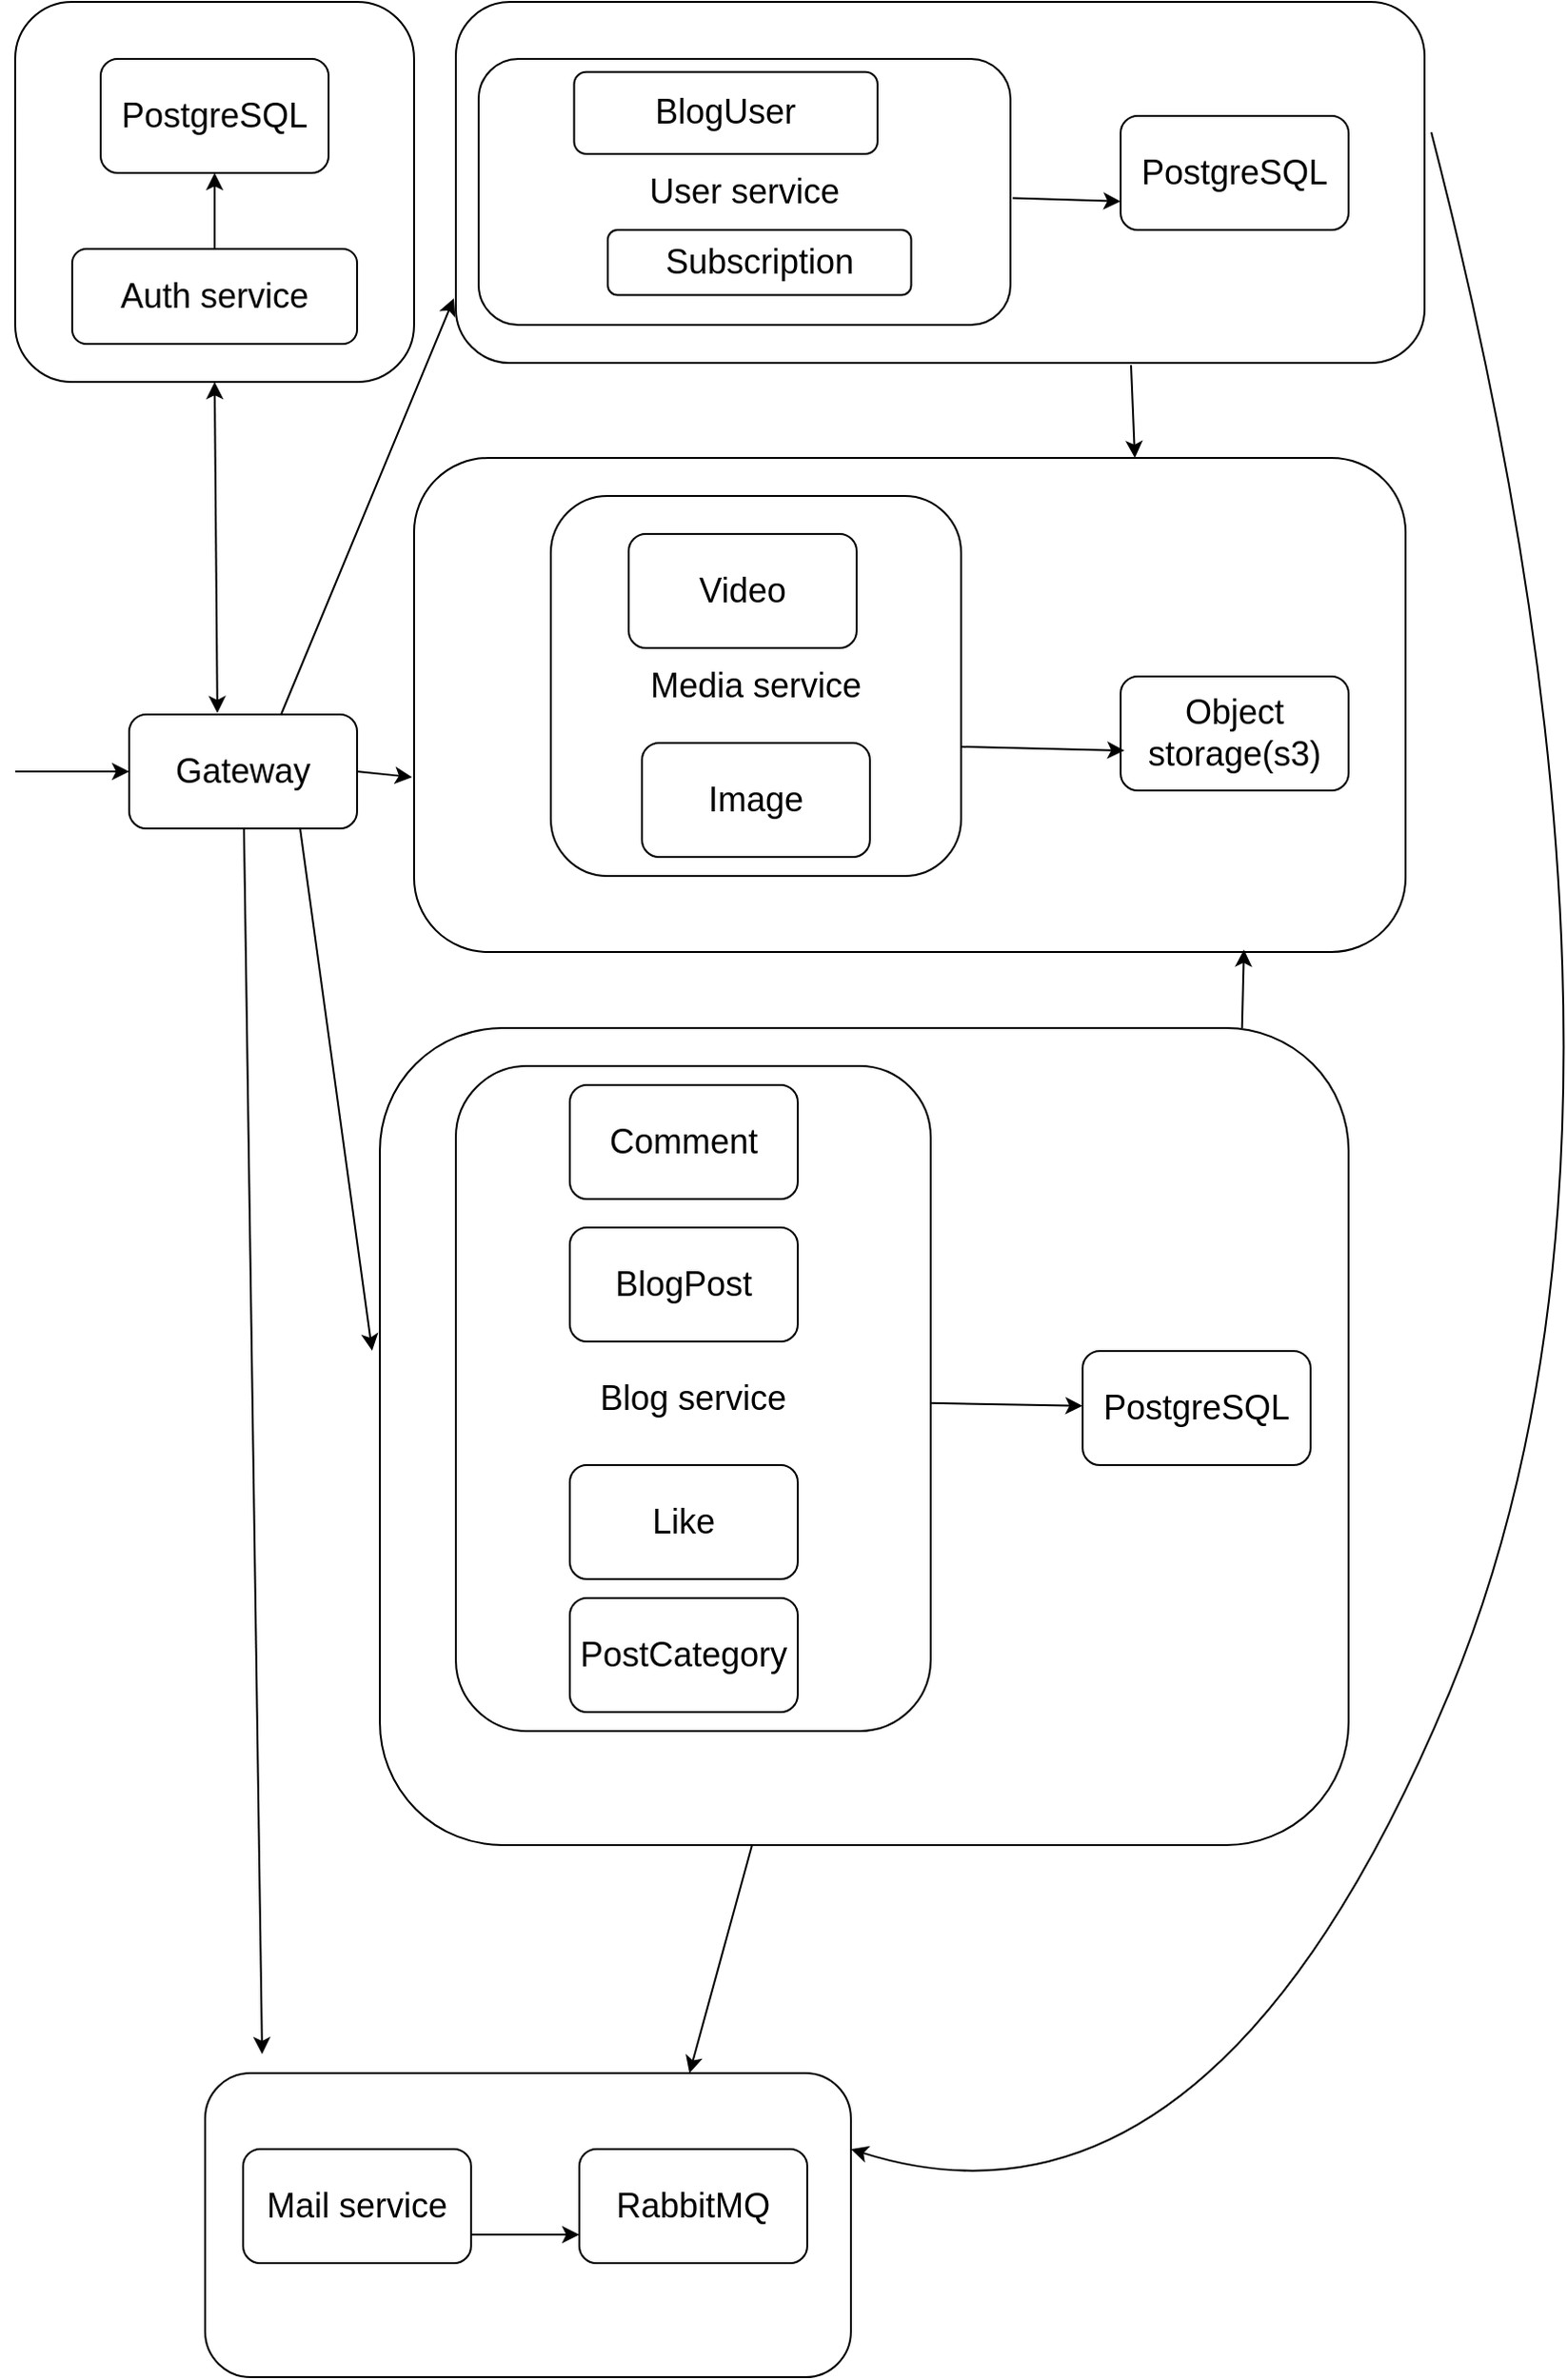<mxfile version="24.1.0" type="github">
  <diagram name="Страница — 1" id="rwgA5BPk8sBzmZya6ONt">
    <mxGraphModel dx="1755" dy="1072" grid="1" gridSize="10" guides="1" tooltips="1" connect="1" arrows="1" fold="1" page="1" pageScale="1" pageWidth="827" pageHeight="1169" math="0" shadow="0">
      <root>
        <mxCell id="0" />
        <mxCell id="1" parent="0" />
        <mxCell id="J2u4H_Q9Re1nwNwx0uTC-20" value="" style="rounded=1;whiteSpace=wrap;html=1;" vertex="1" parent="1">
          <mxGeometry x="10" y="180" width="210" height="200" as="geometry" />
        </mxCell>
        <mxCell id="uoVfsjoM4IQGvuYFjnLu-93" value="" style="rounded=1;whiteSpace=wrap;html=1;" parent="1" vertex="1">
          <mxGeometry x="110" y="1270" width="340" height="160" as="geometry" />
        </mxCell>
        <mxCell id="uoVfsjoM4IQGvuYFjnLu-91" value="" style="rounded=1;whiteSpace=wrap;html=1;" parent="1" vertex="1">
          <mxGeometry x="220" y="420" width="522" height="260" as="geometry" />
        </mxCell>
        <mxCell id="uoVfsjoM4IQGvuYFjnLu-90" value="" style="rounded=1;whiteSpace=wrap;html=1;" parent="1" vertex="1">
          <mxGeometry x="242" y="180" width="510" height="190" as="geometry" />
        </mxCell>
        <mxCell id="uoVfsjoM4IQGvuYFjnLu-15" value="&lt;font style=&quot;font-size: 18px;&quot;&gt;Mail service&lt;/font&gt;" style="rounded=1;whiteSpace=wrap;html=1;" parent="1" vertex="1">
          <mxGeometry x="130" y="1310" width="120" height="60" as="geometry" />
        </mxCell>
        <mxCell id="uoVfsjoM4IQGvuYFjnLu-20" value="&lt;font style=&quot;font-size: 18px;&quot;&gt;Gateway&lt;/font&gt;" style="rounded=1;whiteSpace=wrap;html=1;" parent="1" vertex="1">
          <mxGeometry x="70" y="555" width="120" height="60" as="geometry" />
        </mxCell>
        <mxCell id="uoVfsjoM4IQGvuYFjnLu-24" value="" style="endArrow=classic;html=1;rounded=0;entryX=-0.002;entryY=0.821;entryDx=0;entryDy=0;entryPerimeter=0;" parent="1" target="uoVfsjoM4IQGvuYFjnLu-90" edge="1">
          <mxGeometry width="50" height="50" relative="1" as="geometry">
            <mxPoint x="150" y="555" as="sourcePoint" />
            <mxPoint x="200" y="505" as="targetPoint" />
          </mxGeometry>
        </mxCell>
        <mxCell id="uoVfsjoM4IQGvuYFjnLu-25" value="" style="endArrow=classic;html=1;rounded=0;exitX=1;exitY=0.5;exitDx=0;exitDy=0;entryX=-0.002;entryY=0.646;entryDx=0;entryDy=0;entryPerimeter=0;" parent="1" source="uoVfsjoM4IQGvuYFjnLu-20" target="uoVfsjoM4IQGvuYFjnLu-91" edge="1">
          <mxGeometry width="50" height="50" relative="1" as="geometry">
            <mxPoint x="440" y="530" as="sourcePoint" />
            <mxPoint x="350" y="380" as="targetPoint" />
          </mxGeometry>
        </mxCell>
        <mxCell id="uoVfsjoM4IQGvuYFjnLu-26" value="" style="endArrow=classic;html=1;rounded=0;exitX=0.75;exitY=1;exitDx=0;exitDy=0;entryX=-0.008;entryY=0.395;entryDx=0;entryDy=0;entryPerimeter=0;" parent="1" source="uoVfsjoM4IQGvuYFjnLu-20" target="uoVfsjoM4IQGvuYFjnLu-57" edge="1">
          <mxGeometry width="50" height="50" relative="1" as="geometry">
            <mxPoint x="390" y="570" as="sourcePoint" />
            <mxPoint x="440" y="520" as="targetPoint" />
          </mxGeometry>
        </mxCell>
        <mxCell id="uoVfsjoM4IQGvuYFjnLu-27" value="" style="endArrow=classic;html=1;rounded=0;" parent="1" source="uoVfsjoM4IQGvuYFjnLu-20" edge="1">
          <mxGeometry width="50" height="50" relative="1" as="geometry">
            <mxPoint x="390" y="800" as="sourcePoint" />
            <mxPoint x="140" y="1260" as="targetPoint" />
          </mxGeometry>
        </mxCell>
        <mxCell id="uoVfsjoM4IQGvuYFjnLu-30" value="&lt;span style=&quot;font-size: 18px;&quot;&gt;Object storage(s3)&lt;/span&gt;" style="rounded=1;whiteSpace=wrap;html=1;" parent="1" vertex="1">
          <mxGeometry x="592" y="535" width="120" height="60" as="geometry" />
        </mxCell>
        <mxCell id="uoVfsjoM4IQGvuYFjnLu-31" value="" style="endArrow=classic;html=1;rounded=0;exitX=1;exitY=0.66;exitDx=0;exitDy=0;exitPerimeter=0;entryX=0.017;entryY=0.65;entryDx=0;entryDy=0;entryPerimeter=0;" parent="1" source="uoVfsjoM4IQGvuYFjnLu-6" target="uoVfsjoM4IQGvuYFjnLu-30" edge="1">
          <mxGeometry width="50" height="50" relative="1" as="geometry">
            <mxPoint x="422" y="525" as="sourcePoint" />
            <mxPoint x="472" y="475" as="targetPoint" />
          </mxGeometry>
        </mxCell>
        <mxCell id="uoVfsjoM4IQGvuYFjnLu-36" value="" style="group" parent="1" vertex="1" connectable="0">
          <mxGeometry x="254" y="210" width="280" height="140" as="geometry" />
        </mxCell>
        <mxCell id="uoVfsjoM4IQGvuYFjnLu-4" value="&lt;font style=&quot;font-size: 18px;&quot;&gt;User service&lt;/font&gt;" style="rounded=1;whiteSpace=wrap;html=1;" parent="uoVfsjoM4IQGvuYFjnLu-36" vertex="1">
          <mxGeometry width="280" height="140" as="geometry" />
        </mxCell>
        <mxCell id="uoVfsjoM4IQGvuYFjnLu-32" value="&lt;font style=&quot;font-size: 18px;&quot;&gt;BlogUser&lt;/font&gt;" style="rounded=1;whiteSpace=wrap;html=1;" parent="uoVfsjoM4IQGvuYFjnLu-36" vertex="1">
          <mxGeometry x="50.26" y="6.89" width="159.74" height="43.11" as="geometry" />
        </mxCell>
        <mxCell id="uoVfsjoM4IQGvuYFjnLu-33" value="&lt;font style=&quot;font-size: 18px;&quot;&gt;Subscription&lt;/font&gt;" style="rounded=1;whiteSpace=wrap;html=1;" parent="uoVfsjoM4IQGvuYFjnLu-36" vertex="1">
          <mxGeometry x="68" y="90" width="159.74" height="34.22" as="geometry" />
        </mxCell>
        <mxCell id="uoVfsjoM4IQGvuYFjnLu-45" style="edgeStyle=orthogonalEdgeStyle;rounded=0;orthogonalLoop=1;jettySize=auto;html=1;exitX=0.5;exitY=1;exitDx=0;exitDy=0;" parent="uoVfsjoM4IQGvuYFjnLu-36" source="uoVfsjoM4IQGvuYFjnLu-4" target="uoVfsjoM4IQGvuYFjnLu-4" edge="1">
          <mxGeometry relative="1" as="geometry" />
        </mxCell>
        <mxCell id="uoVfsjoM4IQGvuYFjnLu-48" value="&lt;span style=&quot;font-size: 18px;&quot;&gt;PostgreSQL&lt;/span&gt;" style="rounded=1;whiteSpace=wrap;html=1;" parent="1" vertex="1">
          <mxGeometry x="592" y="240" width="120" height="60" as="geometry" />
        </mxCell>
        <mxCell id="uoVfsjoM4IQGvuYFjnLu-50" value="" style="endArrow=classic;html=1;rounded=0;entryX=0;entryY=0.75;entryDx=0;entryDy=0;exitX=1.004;exitY=0.523;exitDx=0;exitDy=0;exitPerimeter=0;" parent="1" source="uoVfsjoM4IQGvuYFjnLu-4" target="uoVfsjoM4IQGvuYFjnLu-48" edge="1">
          <mxGeometry width="50" height="50" relative="1" as="geometry">
            <mxPoint x="632" y="580" as="sourcePoint" />
            <mxPoint x="682" y="530" as="targetPoint" />
          </mxGeometry>
        </mxCell>
        <mxCell id="uoVfsjoM4IQGvuYFjnLu-54" value="" style="endArrow=classic;html=1;rounded=0;" parent="1" edge="1">
          <mxGeometry width="50" height="50" relative="1" as="geometry">
            <mxPoint x="10" y="585" as="sourcePoint" />
            <mxPoint x="70" y="585" as="targetPoint" />
          </mxGeometry>
        </mxCell>
        <mxCell id="uoVfsjoM4IQGvuYFjnLu-57" value="" style="rounded=1;whiteSpace=wrap;html=1;" parent="1" vertex="1">
          <mxGeometry x="202" y="720" width="510" height="430" as="geometry" />
        </mxCell>
        <mxCell id="uoVfsjoM4IQGvuYFjnLu-46" value="&lt;span style=&quot;font-size: 18px;&quot;&gt;PostgreSQL&lt;/span&gt;" style="rounded=1;whiteSpace=wrap;html=1;" parent="1" vertex="1">
          <mxGeometry x="572" y="890" width="120" height="60" as="geometry" />
        </mxCell>
        <mxCell id="uoVfsjoM4IQGvuYFjnLu-47" value="" style="endArrow=classic;html=1;rounded=0;" parent="1" source="uoVfsjoM4IQGvuYFjnLu-7" target="uoVfsjoM4IQGvuYFjnLu-46" edge="1">
          <mxGeometry width="50" height="50" relative="1" as="geometry">
            <mxPoint x="102" y="720" as="sourcePoint" />
            <mxPoint x="239" y="891" as="targetPoint" />
          </mxGeometry>
        </mxCell>
        <mxCell id="uoVfsjoM4IQGvuYFjnLu-7" value="&lt;font style=&quot;font-size: 18px;&quot;&gt;Blog service&lt;/font&gt;" style="rounded=1;whiteSpace=wrap;html=1;" parent="1" vertex="1">
          <mxGeometry x="242" y="740" width="250" height="350" as="geometry" />
        </mxCell>
        <mxCell id="uoVfsjoM4IQGvuYFjnLu-8" value="&lt;font style=&quot;font-size: 18px;&quot;&gt;Comment&lt;/font&gt;" style="rounded=1;whiteSpace=wrap;html=1;" parent="1" vertex="1">
          <mxGeometry x="302" y="750" width="120" height="60" as="geometry" />
        </mxCell>
        <mxCell id="uoVfsjoM4IQGvuYFjnLu-11" value="&lt;span style=&quot;font-size: 18px;&quot;&gt;BlogPost&lt;/span&gt;" style="rounded=1;whiteSpace=wrap;html=1;" parent="1" vertex="1">
          <mxGeometry x="302" y="825" width="120" height="60" as="geometry" />
        </mxCell>
        <mxCell id="uoVfsjoM4IQGvuYFjnLu-14" value="&lt;span style=&quot;font-size: 18px;&quot;&gt;Like&lt;/span&gt;" style="rounded=1;whiteSpace=wrap;html=1;" parent="1" vertex="1">
          <mxGeometry x="302" y="950" width="120" height="60" as="geometry" />
        </mxCell>
        <mxCell id="uoVfsjoM4IQGvuYFjnLu-28" value="&lt;span style=&quot;font-size: 18px;&quot;&gt;PostCategory&lt;/span&gt;" style="rounded=1;whiteSpace=wrap;html=1;" parent="1" vertex="1">
          <mxGeometry x="302" y="1020" width="120" height="60" as="geometry" />
        </mxCell>
        <mxCell id="uoVfsjoM4IQGvuYFjnLu-6" value="&lt;font style=&quot;font-size: 18px;&quot;&gt;Media service&lt;/font&gt;" style="rounded=1;whiteSpace=wrap;html=1;" parent="1" vertex="1">
          <mxGeometry x="292" y="440" width="216" height="200" as="geometry" />
        </mxCell>
        <mxCell id="uoVfsjoM4IQGvuYFjnLu-18" value="&lt;font style=&quot;font-size: 18px;&quot;&gt;Video&lt;/font&gt;" style="rounded=1;whiteSpace=wrap;html=1;" parent="1" vertex="1">
          <mxGeometry x="333" y="460" width="120" height="60" as="geometry" />
        </mxCell>
        <mxCell id="uoVfsjoM4IQGvuYFjnLu-19" value="&lt;font style=&quot;font-size: 18px;&quot;&gt;Image&lt;/font&gt;" style="rounded=1;whiteSpace=wrap;html=1;" parent="1" vertex="1">
          <mxGeometry x="340" y="570" width="120" height="60" as="geometry" />
        </mxCell>
        <mxCell id="uoVfsjoM4IQGvuYFjnLu-95" value="&lt;span style=&quot;font-size: 18px;&quot;&gt;RabbitMQ&lt;/span&gt;" style="rounded=1;whiteSpace=wrap;html=1;" parent="1" vertex="1">
          <mxGeometry x="307" y="1310" width="120" height="60" as="geometry" />
        </mxCell>
        <mxCell id="uoVfsjoM4IQGvuYFjnLu-98" value="" style="endArrow=classic;html=1;rounded=0;exitX=1;exitY=0.75;exitDx=0;exitDy=0;entryX=0;entryY=0.75;entryDx=0;entryDy=0;" parent="1" source="uoVfsjoM4IQGvuYFjnLu-15" target="uoVfsjoM4IQGvuYFjnLu-95" edge="1">
          <mxGeometry width="50" height="50" relative="1" as="geometry">
            <mxPoint x="740" y="790" as="sourcePoint" />
            <mxPoint x="790" y="740" as="targetPoint" />
          </mxGeometry>
        </mxCell>
        <mxCell id="uoVfsjoM4IQGvuYFjnLu-101" value="" style="curved=1;endArrow=classic;html=1;rounded=0;entryX=1;entryY=0.25;entryDx=0;entryDy=0;exitX=1.007;exitY=0.361;exitDx=0;exitDy=0;exitPerimeter=0;" parent="1" source="uoVfsjoM4IQGvuYFjnLu-90" target="uoVfsjoM4IQGvuYFjnLu-93" edge="1">
          <mxGeometry width="50" height="50" relative="1" as="geometry">
            <mxPoint x="690" y="140" as="sourcePoint" />
            <mxPoint x="770" y="550" as="targetPoint" />
            <Array as="points">
              <mxPoint x="890" y="770" />
              <mxPoint x="640" y="1370" />
            </Array>
          </mxGeometry>
        </mxCell>
        <mxCell id="uoVfsjoM4IQGvuYFjnLu-102" value="" style="endArrow=classic;html=1;rounded=0;entryX=0.75;entryY=0;entryDx=0;entryDy=0;" parent="1" source="uoVfsjoM4IQGvuYFjnLu-57" target="uoVfsjoM4IQGvuYFjnLu-93" edge="1">
          <mxGeometry width="50" height="50" relative="1" as="geometry">
            <mxPoint x="710" y="740" as="sourcePoint" />
            <mxPoint x="760" y="690" as="targetPoint" />
          </mxGeometry>
        </mxCell>
        <mxCell id="uoVfsjoM4IQGvuYFjnLu-105" value="" style="endArrow=classic;html=1;rounded=0;exitX=0.697;exitY=1.006;exitDx=0;exitDy=0;exitPerimeter=0;entryX=0.727;entryY=0;entryDx=0;entryDy=0;entryPerimeter=0;" parent="1" source="uoVfsjoM4IQGvuYFjnLu-90" target="uoVfsjoM4IQGvuYFjnLu-91" edge="1">
          <mxGeometry width="50" height="50" relative="1" as="geometry">
            <mxPoint x="500" y="380" as="sourcePoint" />
            <mxPoint x="550" y="330" as="targetPoint" />
          </mxGeometry>
        </mxCell>
        <mxCell id="uoVfsjoM4IQGvuYFjnLu-106" value="" style="endArrow=classic;html=1;rounded=0;exitX=0.89;exitY=0;exitDx=0;exitDy=0;exitPerimeter=0;entryX=0.837;entryY=0.995;entryDx=0;entryDy=0;entryPerimeter=0;" parent="1" source="uoVfsjoM4IQGvuYFjnLu-57" target="uoVfsjoM4IQGvuYFjnLu-91" edge="1">
          <mxGeometry width="50" height="50" relative="1" as="geometry">
            <mxPoint x="690" y="730" as="sourcePoint" />
            <mxPoint x="740" y="680" as="targetPoint" />
          </mxGeometry>
        </mxCell>
        <mxCell id="J2u4H_Q9Re1nwNwx0uTC-2" value="&lt;span style=&quot;font-size: 18px;&quot;&gt;Auth service&lt;/span&gt;" style="rounded=1;whiteSpace=wrap;html=1;" vertex="1" parent="1">
          <mxGeometry x="40" y="310" width="150" height="50" as="geometry" />
        </mxCell>
        <mxCell id="J2u4H_Q9Re1nwNwx0uTC-3" value="" style="endArrow=classic;startArrow=classic;html=1;rounded=0;exitX=0.387;exitY=-0.012;exitDx=0;exitDy=0;exitPerimeter=0;entryX=0.5;entryY=1;entryDx=0;entryDy=0;" edge="1" parent="1" source="uoVfsjoM4IQGvuYFjnLu-20" target="J2u4H_Q9Re1nwNwx0uTC-20">
          <mxGeometry width="50" height="50" relative="1" as="geometry">
            <mxPoint x="210" y="410" as="sourcePoint" />
            <mxPoint x="260" y="360" as="targetPoint" />
          </mxGeometry>
        </mxCell>
        <mxCell id="J2u4H_Q9Re1nwNwx0uTC-4" value="&lt;span style=&quot;font-size: 18px;&quot;&gt;PostgreSQL&lt;/span&gt;" style="rounded=1;whiteSpace=wrap;html=1;" vertex="1" parent="1">
          <mxGeometry x="55" y="210" width="120" height="60" as="geometry" />
        </mxCell>
        <mxCell id="J2u4H_Q9Re1nwNwx0uTC-17" value="" style="endArrow=classic;html=1;rounded=0;entryX=0.5;entryY=1;entryDx=0;entryDy=0;exitX=0.5;exitY=0;exitDx=0;exitDy=0;" edge="1" parent="1" source="J2u4H_Q9Re1nwNwx0uTC-2" target="J2u4H_Q9Re1nwNwx0uTC-4">
          <mxGeometry width="50" height="50" relative="1" as="geometry">
            <mxPoint x="640" y="700" as="sourcePoint" />
            <mxPoint x="690" y="650" as="targetPoint" />
          </mxGeometry>
        </mxCell>
      </root>
    </mxGraphModel>
  </diagram>
</mxfile>
